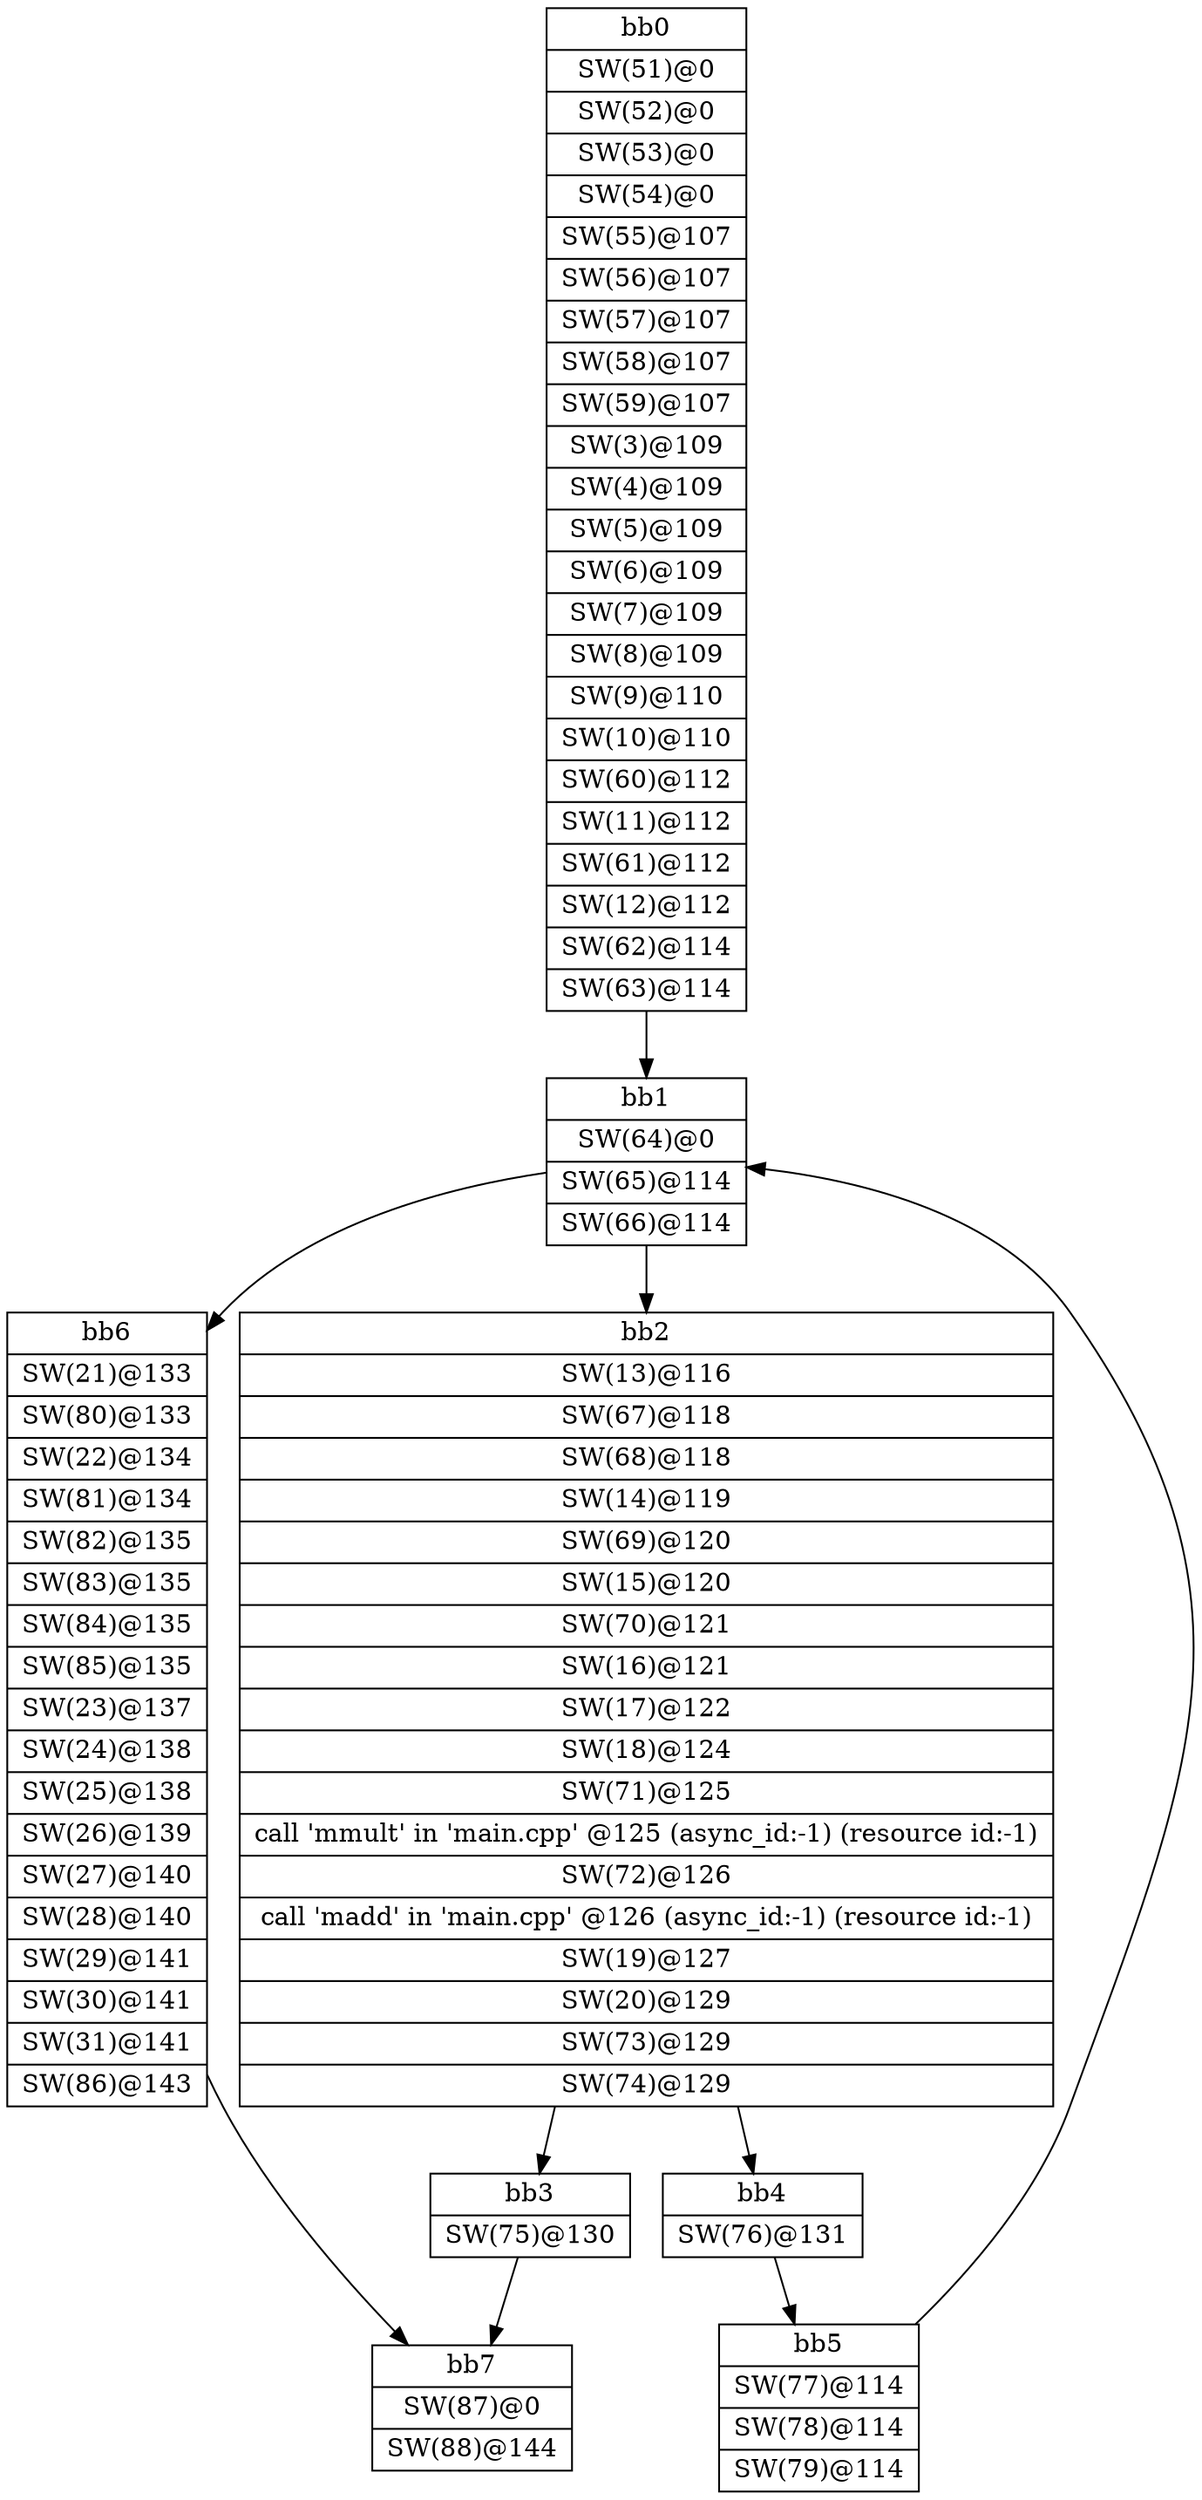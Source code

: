 digraph CDFG {
node [shape=record];
bb0 [shape=record, label = "{bb0|<x000002862E2FDC80>SW(51)@0\n|<x000002862E2FD8C0>SW(52)@0\n|<x000002862E2FDD20>SW(53)@0\n|<x000002862E2FE220>SW(54)@0\n|<x000002862E2FD780>SW(55)@107\n|<x000002862E2FDDC0>SW(56)@107\n|<x000002862E2FEEA0>SW(57)@107\n|<x000002862E2FE9A0>SW(58)@107\n|<x000002862E2FDFA0>SW(59)@107\n|<x000002862D6D0700>SW(3)@109\n|<x000002862D6D14C0>SW(4)@109\n|<x000002862D6D07A0>SW(5)@109\n|<x000002862D6D1740>SW(6)@109\n|<x000002862D6D1E20>SW(7)@109\n|<x000002862D6D17E0>SW(8)@109\n|<x000002862D6D0A20>SW(9)@110\n|<x000002862D6D0020>SW(10)@110\n|<x000002862E2FE040>SW(60)@112\n|<x000002862D6D0CA0>SW(11)@112\n|<x000002862E2FEAE0>SW(61)@112\n|<x000002862D6D0E80>SW(12)@112\n|<x000002862E2FE0E0>SW(62)@114\n|<x000002862E2FE180>SW(63)@114\n}"];
bb1 [shape=record, label = "{bb1|<x000002862E2FD140>SW(64)@0\n|<x000002862E2FE2C0>SW(65)@114\n|<x000002862E2FE360>SW(66)@114\n}"];
bb2 [shape=record, label = "{bb2|<x000002862D6D0F20>SW(13)@116\n|<x000002862E2FE4A0>SW(67)@118\n|<x000002862E3070B0>SW(68)@118\n|<x000002862D6D11A0>SW(14)@119\n|<x000002862E306CF0>SW(69)@120\n|<x000002862D6D1880>SW(15)@120\n|<x000002862E3062F0>SW(70)@121\n|<x000002862D6D1240>SW(16)@121\n|<x000002862D6D1380>SW(17)@122\n|<x000002862D6D1920>SW(18)@124\n|<x000002862E306570>SW(71)@125\n|<x000002862D6F2750>call 'mmult' in 'main.cpp' @125 (async_id:-1) (resource id:-1)\n|<x000002862E306610>SW(72)@126\n|<x000002862D6F2F30>call 'madd' in 'main.cpp' @126 (async_id:-1) (resource id:-1)\n|<x000002862D6D1A60>SW(19)@127\n|<x000002862D66E0F0>SW(20)@129\n|<x000002862E307BF0>SW(73)@129\n|<x000002862E307510>SW(74)@129\n}"];
bb3 [shape=record, label = "{bb3|<x000002862E307F10>SW(75)@130\n}"];
bb4 [shape=record, label = "{bb4|<x000002862E307830>SW(76)@131\n}"];
bb5 [shape=record, label = "{bb5|<x000002862E307B50>SW(77)@114\n|<x000002862E306890>SW(78)@114\n|<x000002862E307330>SW(79)@114\n}"];
bb6 [shape=record, label = "{bb6|<x000002862D6D1BA0>SW(21)@133\n|<x000002862E3078D0>SW(80)@133\n|<x000002862E2FEB80>SW(22)@134\n|<x000002862E307D30>SW(81)@134\n|<x000002862E307650>SW(82)@135\n|<x000002862E3076F0>SW(83)@135\n|<x000002862E306430>SW(84)@135\n|<x000002862E306930>SW(85)@135\n|<x000002862E2FD1E0>SW(23)@137\n|<x000002862E2FD0A0>SW(24)@138\n|<x000002862E2FE900>SW(25)@138\n|<x000002862E2FDF00>SW(26)@139\n|<x000002862E2FD640>SW(27)@140\n|<x000002862E2FDB40>SW(28)@140\n|<x000002862E2FE720>SW(29)@141\n|<x000002862E2FE5E0>SW(30)@141\n|<x000002862E2FE7C0>SW(31)@141\n|<x000002862E3066B0>SW(86)@143\n}"];
bb7 [shape=record, label = "{bb7|<x000002862E307DD0>SW(87)@0\n|<x000002862E306390>SW(88)@144\n}"];
bb0 -> bb1
bb1 -> bb2
bb1 -> bb6
bb2 -> bb3
bb2 -> bb4
bb3 -> bb7
bb4 -> bb5
bb5 -> bb1
bb6 -> bb7
}
